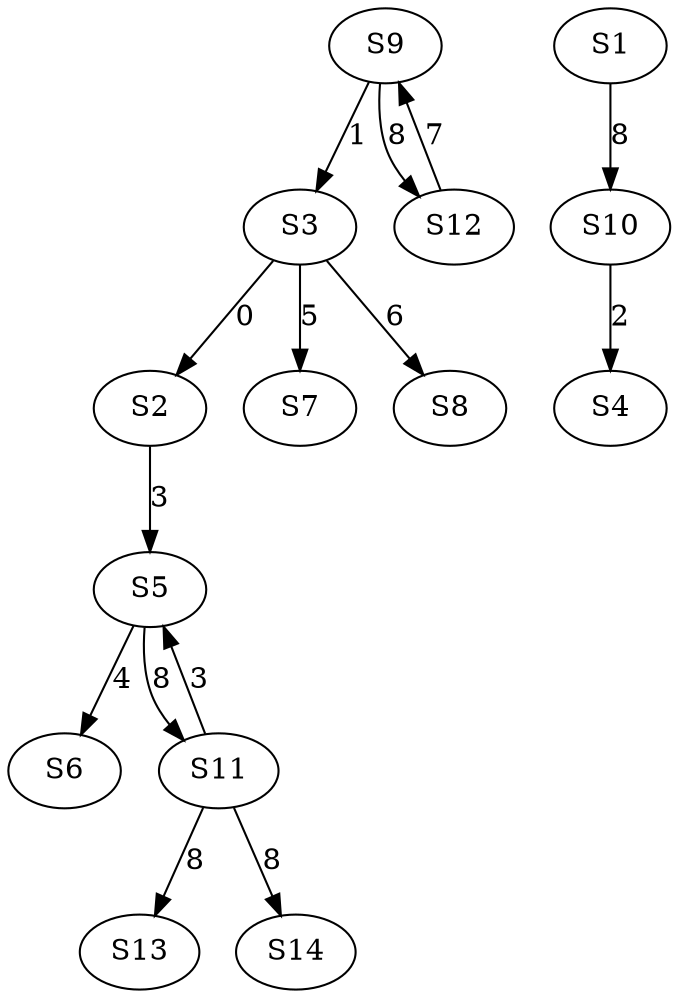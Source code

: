 strict digraph {
	S3 -> S2 [ label = 0 ];
	S9 -> S3 [ label = 1 ];
	S10 -> S4 [ label = 2 ];
	S2 -> S5 [ label = 3 ];
	S5 -> S6 [ label = 4 ];
	S3 -> S7 [ label = 5 ];
	S3 -> S8 [ label = 6 ];
	S12 -> S9 [ label = 7 ];
	S1 -> S10 [ label = 8 ];
	S5 -> S11 [ label = 8 ];
	S9 -> S12 [ label = 8 ];
	S11 -> S13 [ label = 8 ];
	S11 -> S14 [ label = 8 ];
	S11 -> S5 [ label = 3 ];
}